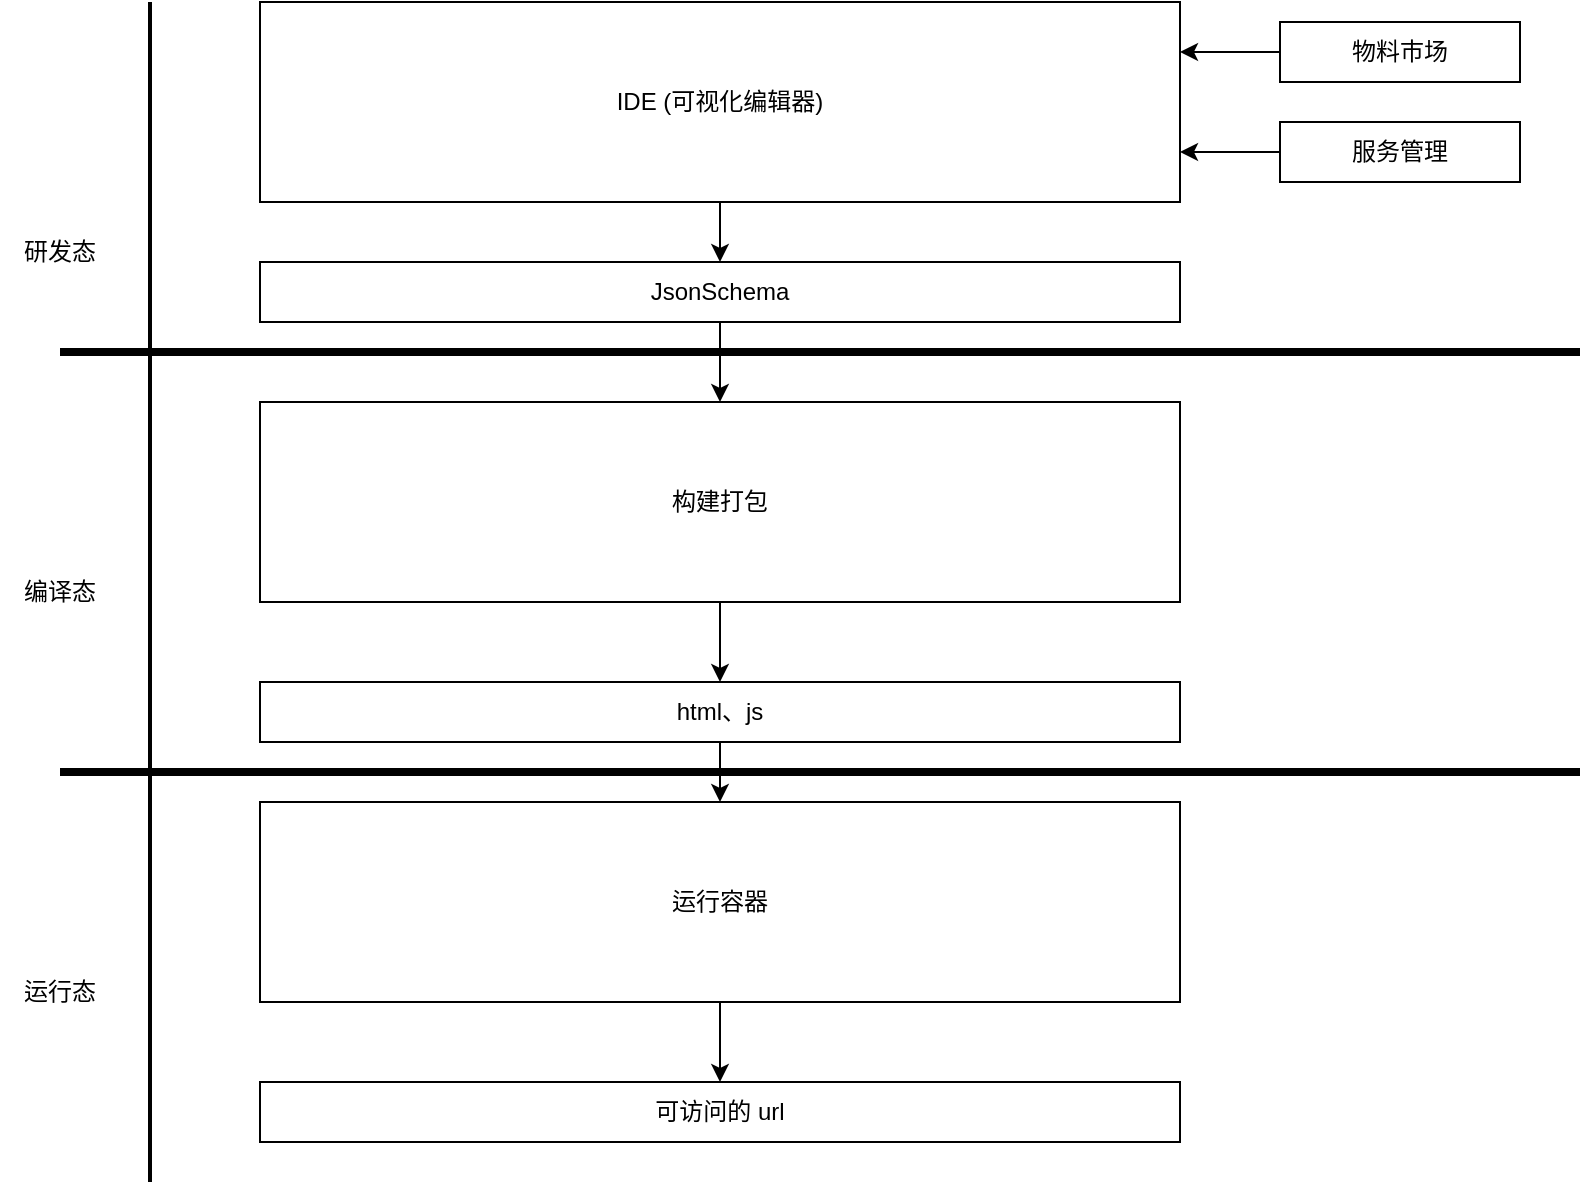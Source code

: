 <mxfile version="17.4.0" type="github">
  <diagram id="PYjZGdKjU_AICDj0z-Zk" name="第 1 页">
    <mxGraphModel dx="2066" dy="1154" grid="1" gridSize="10" guides="1" tooltips="1" connect="1" arrows="1" fold="1" page="1" pageScale="1" pageWidth="2339" pageHeight="3300" math="0" shadow="0">
      <root>
        <mxCell id="0" />
        <mxCell id="1" parent="0" />
        <mxCell id="ab99bcFO6LtGtf1AsuOx-2" value="" style="line;strokeWidth=2;direction=south;html=1;" vertex="1" parent="1">
          <mxGeometry x="400" y="200" width="10" height="590" as="geometry" />
        </mxCell>
        <mxCell id="ab99bcFO6LtGtf1AsuOx-3" value="" style="line;strokeWidth=4;html=1;perimeter=backbonePerimeter;points=[];outlineConnect=0;" vertex="1" parent="1">
          <mxGeometry x="360" y="370" width="760" height="10" as="geometry" />
        </mxCell>
        <mxCell id="ab99bcFO6LtGtf1AsuOx-4" value="" style="line;strokeWidth=4;html=1;perimeter=backbonePerimeter;points=[];outlineConnect=0;" vertex="1" parent="1">
          <mxGeometry x="360" y="580" width="760" height="10" as="geometry" />
        </mxCell>
        <mxCell id="ab99bcFO6LtGtf1AsuOx-6" value="研发态" style="text;html=1;strokeColor=none;fillColor=none;align=center;verticalAlign=middle;whiteSpace=wrap;rounded=0;" vertex="1" parent="1">
          <mxGeometry x="330" y="310" width="60" height="30" as="geometry" />
        </mxCell>
        <mxCell id="ab99bcFO6LtGtf1AsuOx-7" value="编译态" style="text;html=1;strokeColor=none;fillColor=none;align=center;verticalAlign=middle;whiteSpace=wrap;rounded=0;" vertex="1" parent="1">
          <mxGeometry x="330" y="480" width="60" height="30" as="geometry" />
        </mxCell>
        <mxCell id="ab99bcFO6LtGtf1AsuOx-9" value="运行态" style="text;html=1;strokeColor=none;fillColor=none;align=center;verticalAlign=middle;whiteSpace=wrap;rounded=0;" vertex="1" parent="1">
          <mxGeometry x="330" y="680" width="60" height="30" as="geometry" />
        </mxCell>
        <mxCell id="ab99bcFO6LtGtf1AsuOx-25" style="edgeStyle=orthogonalEdgeStyle;rounded=0;orthogonalLoop=1;jettySize=auto;html=1;exitX=0;exitY=0.5;exitDx=0;exitDy=0;entryX=1;entryY=0.25;entryDx=0;entryDy=0;" edge="1" parent="1" source="ab99bcFO6LtGtf1AsuOx-20" target="ab99bcFO6LtGtf1AsuOx-22">
          <mxGeometry relative="1" as="geometry" />
        </mxCell>
        <mxCell id="ab99bcFO6LtGtf1AsuOx-20" value="物料市场" style="rounded=0;whiteSpace=wrap;html=1;" vertex="1" parent="1">
          <mxGeometry x="970" y="210" width="120" height="30" as="geometry" />
        </mxCell>
        <mxCell id="ab99bcFO6LtGtf1AsuOx-24" style="edgeStyle=orthogonalEdgeStyle;rounded=0;orthogonalLoop=1;jettySize=auto;html=1;exitX=0;exitY=0.5;exitDx=0;exitDy=0;entryX=1;entryY=0.75;entryDx=0;entryDy=0;" edge="1" parent="1" source="ab99bcFO6LtGtf1AsuOx-21" target="ab99bcFO6LtGtf1AsuOx-22">
          <mxGeometry relative="1" as="geometry" />
        </mxCell>
        <mxCell id="ab99bcFO6LtGtf1AsuOx-21" value="服务管理" style="rounded=0;whiteSpace=wrap;html=1;" vertex="1" parent="1">
          <mxGeometry x="970" y="260" width="120" height="30" as="geometry" />
        </mxCell>
        <mxCell id="ab99bcFO6LtGtf1AsuOx-27" style="edgeStyle=orthogonalEdgeStyle;rounded=0;orthogonalLoop=1;jettySize=auto;html=1;exitX=0.5;exitY=1;exitDx=0;exitDy=0;entryX=0.5;entryY=0;entryDx=0;entryDy=0;" edge="1" parent="1" source="ab99bcFO6LtGtf1AsuOx-22" target="ab99bcFO6LtGtf1AsuOx-23">
          <mxGeometry relative="1" as="geometry" />
        </mxCell>
        <mxCell id="ab99bcFO6LtGtf1AsuOx-22" value="IDE (可视化编辑器)" style="rounded=0;whiteSpace=wrap;html=1;" vertex="1" parent="1">
          <mxGeometry x="460" y="200" width="460" height="100" as="geometry" />
        </mxCell>
        <mxCell id="ab99bcFO6LtGtf1AsuOx-29" style="edgeStyle=orthogonalEdgeStyle;rounded=0;orthogonalLoop=1;jettySize=auto;html=1;exitX=0.5;exitY=1;exitDx=0;exitDy=0;entryX=0.5;entryY=0;entryDx=0;entryDy=0;" edge="1" parent="1" source="ab99bcFO6LtGtf1AsuOx-23" target="ab99bcFO6LtGtf1AsuOx-28">
          <mxGeometry relative="1" as="geometry" />
        </mxCell>
        <mxCell id="ab99bcFO6LtGtf1AsuOx-23" value="JsonSchema" style="rounded=0;whiteSpace=wrap;html=1;" vertex="1" parent="1">
          <mxGeometry x="460" y="330" width="460" height="30" as="geometry" />
        </mxCell>
        <mxCell id="ab99bcFO6LtGtf1AsuOx-33" style="edgeStyle=orthogonalEdgeStyle;rounded=0;orthogonalLoop=1;jettySize=auto;html=1;exitX=0.5;exitY=1;exitDx=0;exitDy=0;" edge="1" parent="1" source="ab99bcFO6LtGtf1AsuOx-28" target="ab99bcFO6LtGtf1AsuOx-30">
          <mxGeometry relative="1" as="geometry" />
        </mxCell>
        <mxCell id="ab99bcFO6LtGtf1AsuOx-28" value="构建打包" style="rounded=0;whiteSpace=wrap;html=1;" vertex="1" parent="1">
          <mxGeometry x="460" y="400" width="460" height="100" as="geometry" />
        </mxCell>
        <mxCell id="ab99bcFO6LtGtf1AsuOx-34" style="edgeStyle=orthogonalEdgeStyle;rounded=0;orthogonalLoop=1;jettySize=auto;html=1;exitX=0.5;exitY=1;exitDx=0;exitDy=0;" edge="1" parent="1" source="ab99bcFO6LtGtf1AsuOx-30" target="ab99bcFO6LtGtf1AsuOx-31">
          <mxGeometry relative="1" as="geometry" />
        </mxCell>
        <mxCell id="ab99bcFO6LtGtf1AsuOx-30" value="html、js" style="rounded=0;whiteSpace=wrap;html=1;" vertex="1" parent="1">
          <mxGeometry x="460" y="540" width="460" height="30" as="geometry" />
        </mxCell>
        <mxCell id="ab99bcFO6LtGtf1AsuOx-35" style="edgeStyle=orthogonalEdgeStyle;rounded=0;orthogonalLoop=1;jettySize=auto;html=1;exitX=0.5;exitY=1;exitDx=0;exitDy=0;entryX=0.5;entryY=0;entryDx=0;entryDy=0;" edge="1" parent="1" source="ab99bcFO6LtGtf1AsuOx-31" target="ab99bcFO6LtGtf1AsuOx-32">
          <mxGeometry relative="1" as="geometry" />
        </mxCell>
        <mxCell id="ab99bcFO6LtGtf1AsuOx-31" value="运行容器" style="rounded=0;whiteSpace=wrap;html=1;" vertex="1" parent="1">
          <mxGeometry x="460" y="600" width="460" height="100" as="geometry" />
        </mxCell>
        <mxCell id="ab99bcFO6LtGtf1AsuOx-32" value="可访问的 url" style="rounded=0;whiteSpace=wrap;html=1;" vertex="1" parent="1">
          <mxGeometry x="460" y="740" width="460" height="30" as="geometry" />
        </mxCell>
      </root>
    </mxGraphModel>
  </diagram>
</mxfile>
